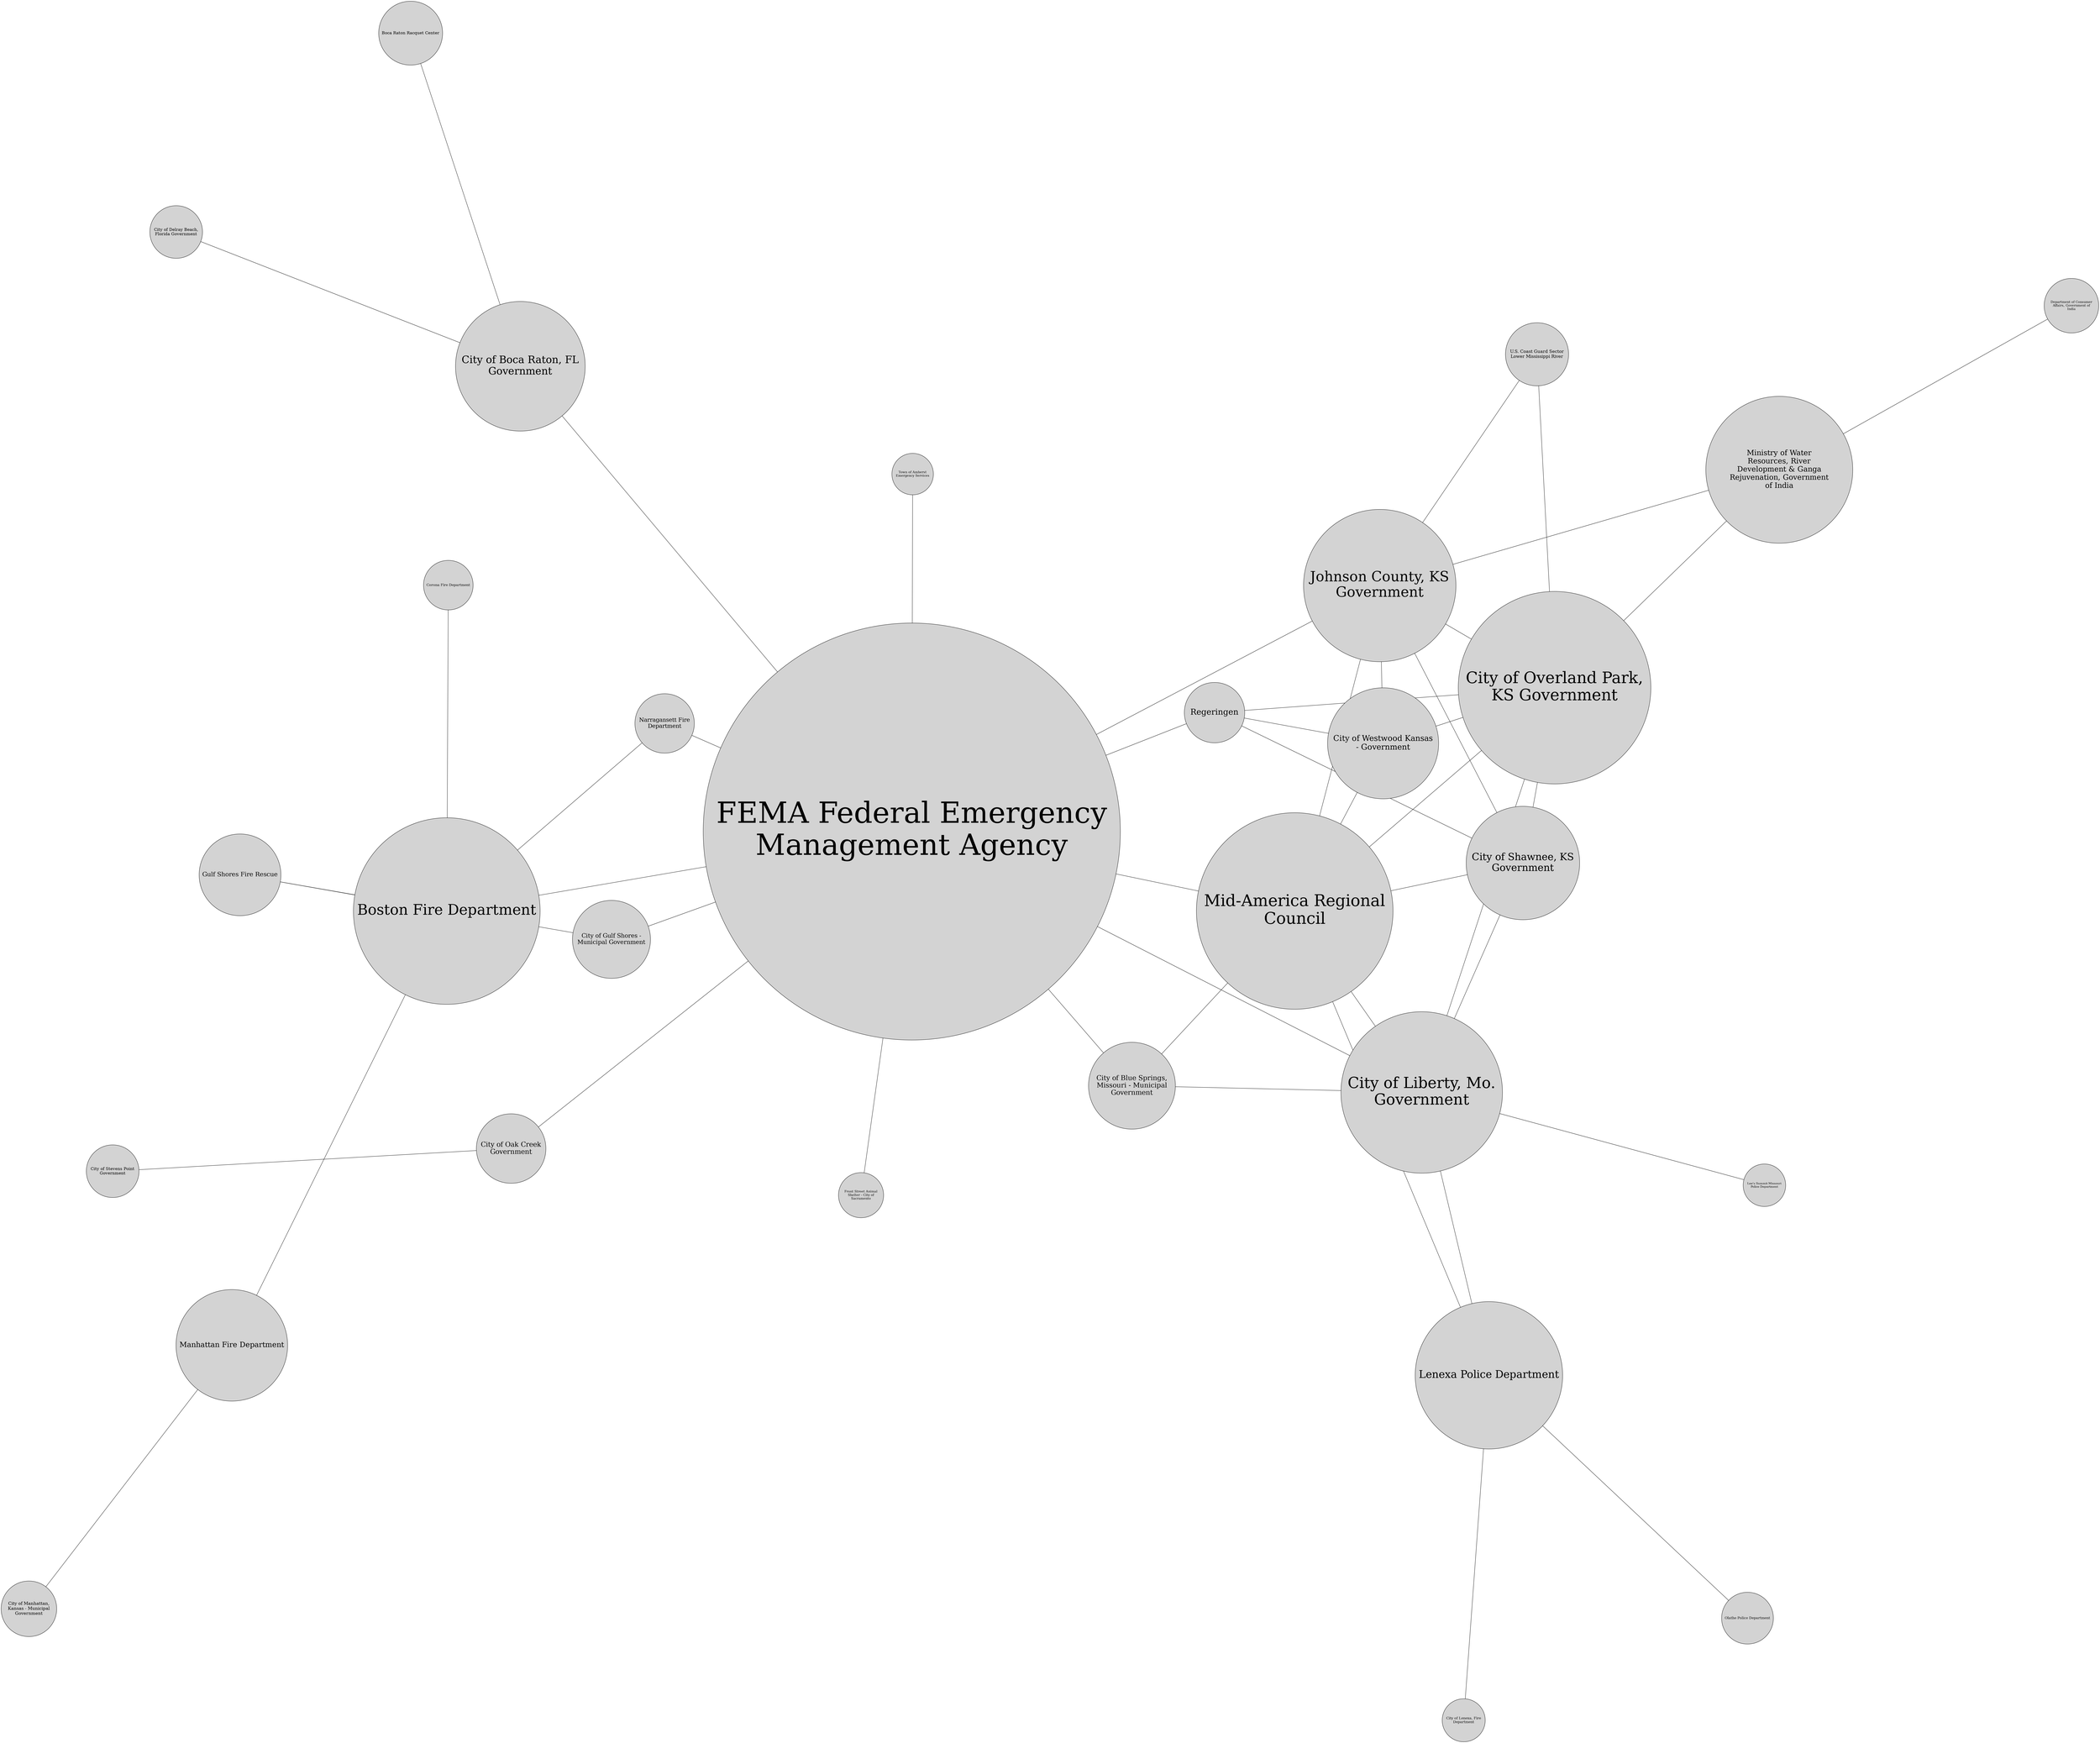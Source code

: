 graph G {
outputorder="edgesfirst"; layout=sfdp; overlap=prism; overlap_scaling=-5; labelloc="t"; fontsize=30
node[colorscheme=set19,style=filled,shape=circle]
"5248"[label= "Olathe Police Department",width= "1.205234983",fontsize= "12"]
"1443"[label= "Mid-America Regional\nCouncil",width= "5.5602181274",fontsize= "55"]
"5492"[label= "City of Liberty, Mo.\nGovernment",width= "5.2279084082",fontsize= "52"]
"5044"[label= "Department of Consumer\nAffairs, Government of\nIndia",width= "1.1462543258",fontsize= "11"]
"1021"[label= "City of Boca Raton, FL\nGovernment",width= "3.5562338857",fontsize= "35"]
"5086"[label= "FEMA Federal Emergency\nManagement Agency",width= "10.008953571",fontsize= "100"]
"3140"[label= "Johnson County, KS\nGovernment",width= "4.8733699411",fontsize= "48"]
"3212"[label= "City of Lenexa, Fire\nDepartment",width= "1.205234983",fontsize= "12"]
"3835"[label= "City of Shawnee, KS\nGovernment",width= "3.4263618011",fontsize= "34"]
"3845"[label= "City of Westwood Kansas\n- Government",width= "2.7915443516",fontsize= "27"]
"1152"[label= "City of Manhattan,\nKansas - Municipal\nGovernment",width= "1.5106488998",fontsize= "15"]
"6196"[label= "Boston Fire Department",width= "5.0691188318",fontsize= "50"]
"29"[label= "City of Stevens Point\nGovernment",width= "1.4089931204",fontsize= "14"]
"709"[label= "City of Overland Park,\nKS Government",width= "5.4266907182",fontsize= "54"]
"6279"[label= "City of Oak Creek\nGovernment",width= "2.3267402227",fontsize= "23"]
"3580"[label= "Manhattan Fire Department",width= "2.565930292",fontsize= "25"]
"827"[label= "Lenexa Police Department",width= "3.6946186224",fontsize= "36"]
"845"[label= "Front Street Animal\nShelter - City of\nSacramento",width= "1.1290960704",fontsize= "11"]
"3965"[label= "U.S. Coast Guard Sector\nLower Mississippi River",width= "1.5884807645",fontsize= "15"]
"988"[label= "Regeringen",width= "2.8813666401",fontsize= "28"]
"4452"[label= "Ministry of Water\nResources, River\nDevelopment & Ganga\nRejuvenation, Government\nof India",width= "2.5627969415",fontsize= "25"]
"4488"[label= "Narragansett Fire\nDepartment",width= "1.9908462718",fontsize= "19"]
"4521"[label= "Gulf Shores Fire Rescue",width= "2.1501077736",fontsize= "21"]
"4166"[label= "City of Delray Beach,\nFlorida Government",width= "1.4277281267",fontsize= "14"]
"5556"[label= "Lee's Summit Missouri\nPolice Department",width= "1.0549459753",fontsize= "10"]
"4173"[label= "City of Blue Springs,\nMissouri - Municipal\nGovernment",width= "2.354686696",fontsize= "23"]
"5649"[label= "Boca Raton Racquet Center",width= "1.4277281267",fontsize= "14"]
"4312"[label= "Town of Amherst\nEmergency Services",width= "1.1290960704",fontsize= "11"]
"5825"[label= "City of Gulf Shores -\nMunicipal Government",width= "2.0428918742",fontsize= "20"]
"1808"[label= "Corona Fire Department",width= "1.2818787271",fontsize= "12"]
"1021" -- "4166"
"1021" -- "5086"
"1021" -- "5649"
"1152" -- "3580"
"1443" -- "3140"
"1443" -- "3835"
"1443" -- "3845"
"1443" -- "4173"
"1443" -- "5086"
"1443" -- "5492"
"1808" -- "6196"
"29" -- "6279"
"3140" -- "3835"
"3140" -- "3845"
"3140" -- "3965"
"3140" -- "4452"
"3140" -- "5086"
"3580" -- "6196"
"3835" -- "5492"
"4173" -- "5086"
"4173" -- "5492"
"4312" -- "5086"
"4452" -- "5044"
"4488" -- "5086"
"4488" -- "6196"
"4521" -- "5825"
"4521" -- "6196"
"5086" -- "5492"
"5086" -- "5825"
"5086" -- "6196"
"5086" -- "6279"
"5492" -- "5556"
"709" -- "1443"
"709" -- "3140"
"709" -- "3835"
"709" -- "3845"
"709" -- "3965"
"709" -- "4452"
"709" -- "5492"
"709" -- "988"
"827" -- "1443"
"827" -- "3212"
"827" -- "5248"
"827" -- "5492"
"845" -- "5086"
"988" -- "3835"
"988" -- "3845"
"988" -- "5086"
}
